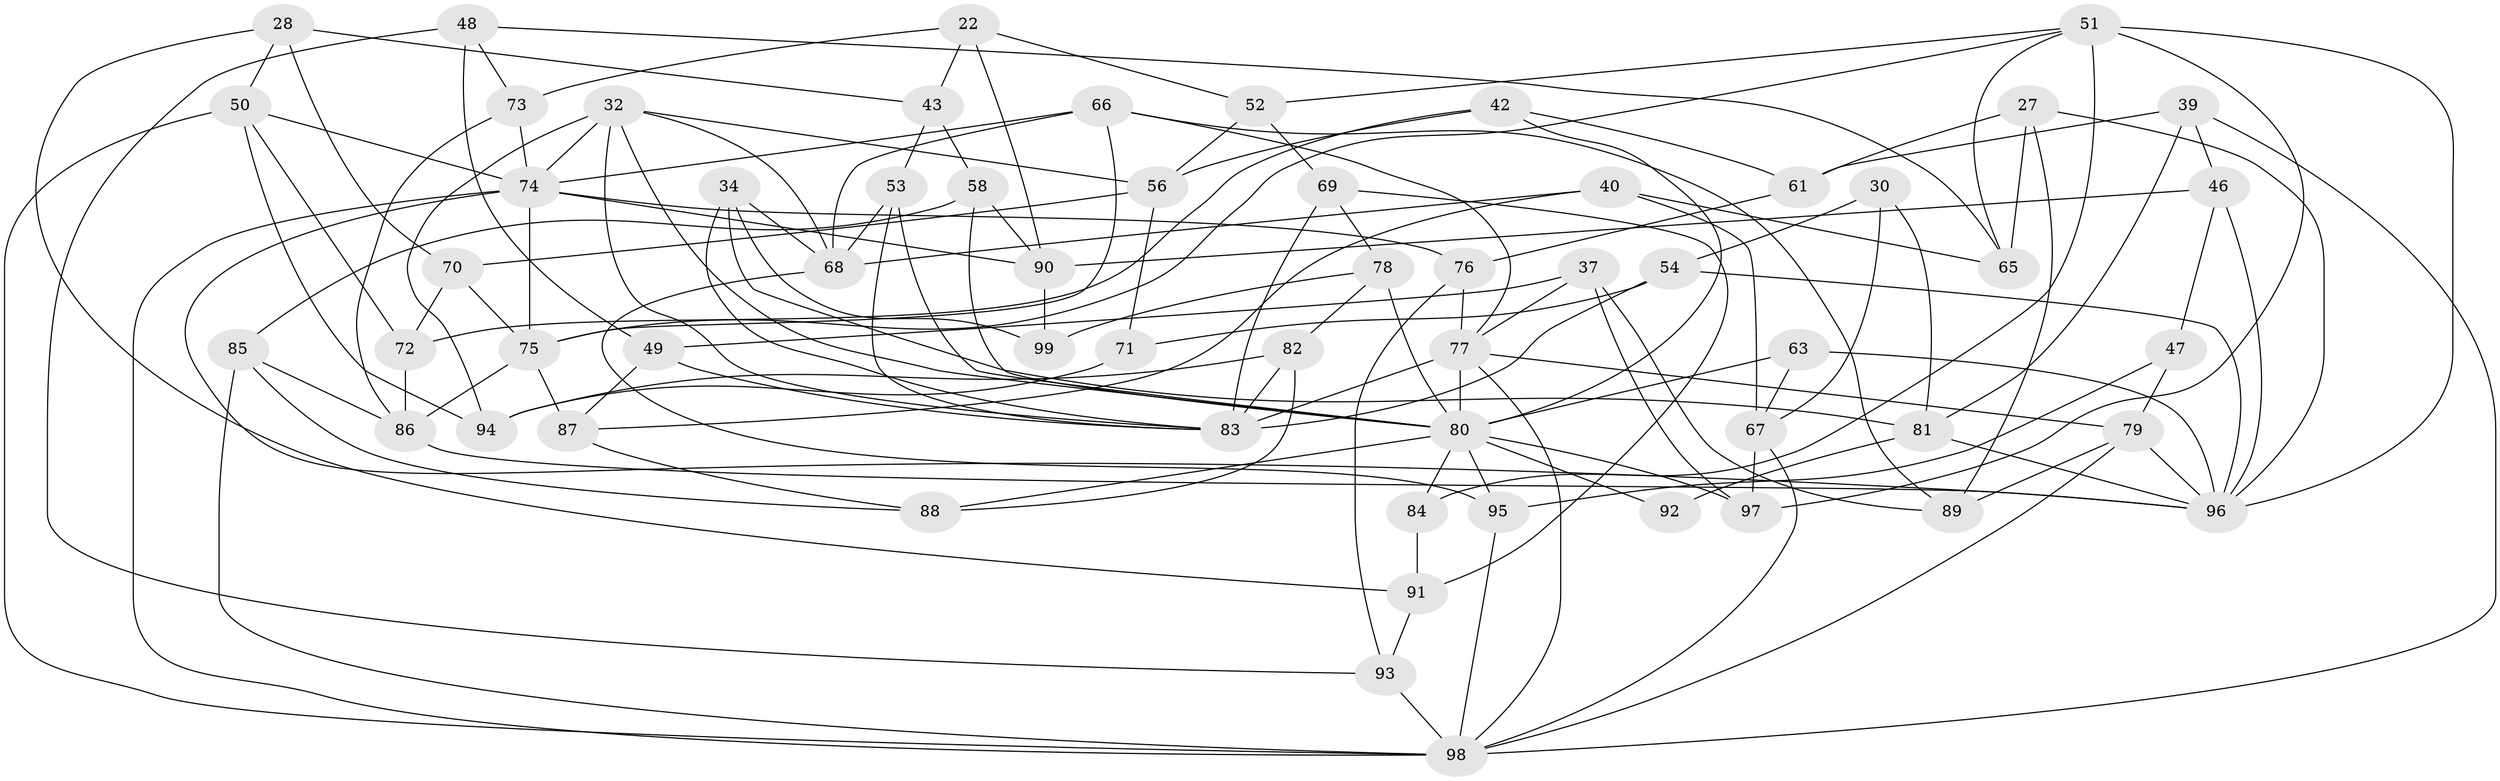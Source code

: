 // original degree distribution, {4: 1.0}
// Generated by graph-tools (version 1.1) at 2025/01/03/04/25 22:01:09]
// undirected, 59 vertices, 137 edges
graph export_dot {
graph [start="1"]
  node [color=gray90,style=filled];
  22;
  27 [super="+11"];
  28;
  30;
  32 [super="+4+7+29"];
  34;
  37;
  39;
  40;
  42;
  43;
  46;
  47;
  48;
  49;
  50 [super="+31"];
  51 [super="+35+45"];
  52;
  53;
  54;
  56 [super="+12"];
  58;
  61;
  63;
  65;
  66 [super="+55"];
  67 [super="+15"];
  68 [super="+9+36"];
  69;
  70;
  71;
  72;
  73;
  74 [super="+64+23"];
  75 [super="+21"];
  76;
  77 [super="+26+25"];
  78;
  79 [super="+17"];
  80 [super="+10+41+33+44"];
  81 [super="+38"];
  82;
  83 [super="+24"];
  84;
  85;
  86 [super="+60"];
  87;
  88;
  89;
  90 [super="+62"];
  91;
  92;
  93;
  94 [super="+2"];
  95;
  96 [super="+3+19+6+59"];
  97;
  98 [super="+57+5"];
  99;
  22 -- 73;
  22 -- 52;
  22 -- 43;
  22 -- 90;
  27 -- 89;
  27 -- 96 [weight=3];
  27 -- 65;
  27 -- 61;
  28 -- 43;
  28 -- 70;
  28 -- 91;
  28 -- 50;
  30 -- 54;
  30 -- 67 [weight=2];
  30 -- 81;
  32 -- 94 [weight=2];
  32 -- 56 [weight=2];
  32 -- 83;
  32 -- 68 [weight=2];
  32 -- 80;
  32 -- 74 [weight=2];
  34 -- 83;
  34 -- 68;
  34 -- 99;
  34 -- 81;
  37 -- 89;
  37 -- 97;
  37 -- 49;
  37 -- 77;
  39 -- 46;
  39 -- 81;
  39 -- 61;
  39 -- 98;
  40 -- 65;
  40 -- 87;
  40 -- 67;
  40 -- 68;
  42 -- 56;
  42 -- 72;
  42 -- 61;
  42 -- 80;
  43 -- 58;
  43 -- 53;
  46 -- 47;
  46 -- 90;
  46 -- 96;
  47 -- 79 [weight=2];
  47 -- 95;
  48 -- 93;
  48 -- 73;
  48 -- 49;
  48 -- 65;
  49 -- 87;
  49 -- 83;
  50 -- 98 [weight=2];
  50 -- 94;
  50 -- 72;
  50 -- 74;
  51 -- 84 [weight=2];
  51 -- 65;
  51 -- 97;
  51 -- 96 [weight=2];
  51 -- 75;
  51 -- 52;
  52 -- 69;
  52 -- 56;
  53 -- 68;
  53 -- 80;
  53 -- 83;
  54 -- 71;
  54 -- 96;
  54 -- 83;
  56 -- 70;
  56 -- 71;
  58 -- 85;
  58 -- 80;
  58 -- 90;
  61 -- 76;
  63 -- 80;
  63 -- 96 [weight=2];
  63 -- 67;
  66 -- 89;
  66 -- 68 [weight=2];
  66 -- 74;
  66 -- 77;
  66 -- 75;
  67 -- 97;
  67 -- 98;
  68 -- 95;
  69 -- 91;
  69 -- 78;
  69 -- 83;
  70 -- 75;
  70 -- 72;
  71 -- 94 [weight=2];
  72 -- 86;
  73 -- 86;
  73 -- 74;
  74 -- 76;
  74 -- 98;
  74 -- 90;
  74 -- 75;
  74 -- 96;
  75 -- 86;
  75 -- 87;
  76 -- 93;
  76 -- 77;
  77 -- 79;
  77 -- 80 [weight=2];
  77 -- 98;
  77 -- 83 [weight=3];
  78 -- 99;
  78 -- 82;
  78 -- 80;
  79 -- 89;
  79 -- 98;
  79 -- 96;
  80 -- 97;
  80 -- 88;
  80 -- 92 [weight=2];
  80 -- 95;
  80 -- 84;
  81 -- 92 [weight=2];
  81 -- 96;
  82 -- 88;
  82 -- 94;
  82 -- 83;
  84 -- 91;
  85 -- 88;
  85 -- 86;
  85 -- 98;
  86 -- 96 [weight=2];
  87 -- 88;
  90 -- 99 [weight=2];
  91 -- 93;
  93 -- 98;
  95 -- 98;
}
